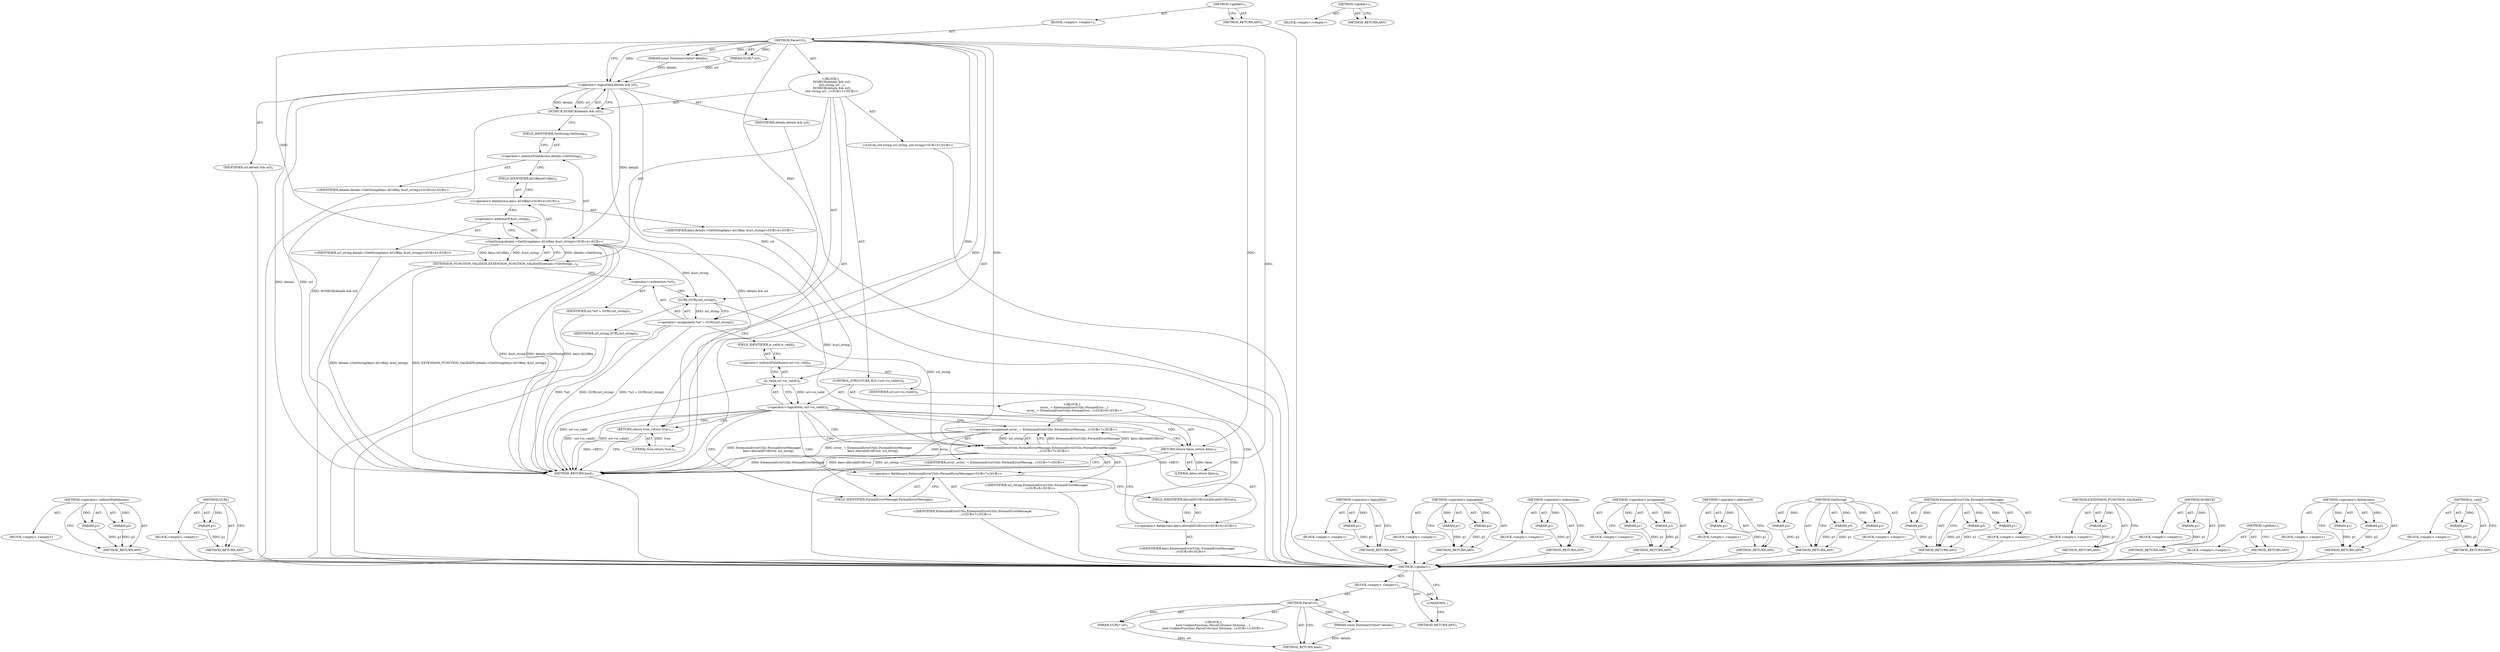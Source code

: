 digraph "&lt;global&gt;" {
vulnerable_97 [label=<(METHOD,&lt;operator&gt;.indirectFieldAccess)>];
vulnerable_98 [label=<(PARAM,p1)>];
vulnerable_99 [label=<(PARAM,p2)>];
vulnerable_100 [label=<(BLOCK,&lt;empty&gt;,&lt;empty&gt;)>];
vulnerable_101 [label=<(METHOD_RETURN,ANY)>];
vulnerable_120 [label=<(METHOD,GURL)>];
vulnerable_121 [label=<(PARAM,p1)>];
vulnerable_122 [label=<(BLOCK,&lt;empty&gt;,&lt;empty&gt;)>];
vulnerable_123 [label=<(METHOD_RETURN,ANY)>];
vulnerable_6 [label=<(METHOD,&lt;global&gt;)<SUB>1</SUB>>];
vulnerable_7 [label=<(BLOCK,&lt;empty&gt;,&lt;empty&gt;)<SUB>1</SUB>>];
vulnerable_8 [label=<(METHOD,ParseUrl)<SUB>1</SUB>>];
vulnerable_9 [label=<(PARAM,const DictionaryValue* details)<SUB>1</SUB>>];
vulnerable_10 [label=<(PARAM,GURL* url)<SUB>1</SUB>>];
vulnerable_11 [label="<(BLOCK,{
   DCHECK(details &amp;&amp; url);
   std::string url...,{
   DCHECK(details &amp;&amp; url);
   std::string url...)<SUB>1</SUB>>"];
vulnerable_12 [label=<(DCHECK,DCHECK(details &amp;&amp; url))<SUB>2</SUB>>];
vulnerable_13 [label=<(&lt;operator&gt;.logicalAnd,details &amp;&amp; url)<SUB>2</SUB>>];
vulnerable_14 [label=<(IDENTIFIER,details,details &amp;&amp; url)<SUB>2</SUB>>];
vulnerable_15 [label=<(IDENTIFIER,url,details &amp;&amp; url)<SUB>2</SUB>>];
vulnerable_16 [label="<(LOCAL,std.string url_string: std.string)<SUB>3</SUB>>"];
vulnerable_17 [label=<(EXTENSION_FUNCTION_VALIDATE,EXTENSION_FUNCTION_VALIDATE(details-&gt;GetString(...)<SUB>4</SUB>>];
vulnerable_18 [label="<(GetString,details-&gt;GetString(keys::kUrlKey, &amp;url_string))<SUB>4</SUB>>"];
vulnerable_19 [label=<(&lt;operator&gt;.indirectFieldAccess,details-&gt;GetString)<SUB>4</SUB>>];
vulnerable_20 [label="<(IDENTIFIER,details,details-&gt;GetString(keys::kUrlKey, &amp;url_string))<SUB>4</SUB>>"];
vulnerable_21 [label=<(FIELD_IDENTIFIER,GetString,GetString)<SUB>4</SUB>>];
vulnerable_22 [label="<(&lt;operator&gt;.fieldAccess,keys::kUrlKey)<SUB>4</SUB>>"];
vulnerable_23 [label="<(IDENTIFIER,keys,details-&gt;GetString(keys::kUrlKey, &amp;url_string))<SUB>4</SUB>>"];
vulnerable_24 [label=<(FIELD_IDENTIFIER,kUrlKey,kUrlKey)<SUB>4</SUB>>];
vulnerable_25 [label=<(&lt;operator&gt;.addressOf,&amp;url_string)<SUB>4</SUB>>];
vulnerable_26 [label="<(IDENTIFIER,url_string,details-&gt;GetString(keys::kUrlKey, &amp;url_string))<SUB>4</SUB>>"];
vulnerable_27 [label=<(&lt;operator&gt;.assignment,*url = GURL(url_string))<SUB>5</SUB>>];
vulnerable_28 [label=<(&lt;operator&gt;.indirection,*url)<SUB>5</SUB>>];
vulnerable_29 [label=<(IDENTIFIER,url,*url = GURL(url_string))<SUB>5</SUB>>];
vulnerable_30 [label=<(GURL,GURL(url_string))<SUB>5</SUB>>];
vulnerable_31 [label=<(IDENTIFIER,url_string,GURL(url_string))<SUB>5</SUB>>];
vulnerable_32 [label=<(CONTROL_STRUCTURE,IF,if (!url-&gt;is_valid()))<SUB>6</SUB>>];
vulnerable_33 [label=<(&lt;operator&gt;.logicalNot,!url-&gt;is_valid())<SUB>6</SUB>>];
vulnerable_34 [label=<(is_valid,url-&gt;is_valid())<SUB>6</SUB>>];
vulnerable_35 [label=<(&lt;operator&gt;.indirectFieldAccess,url-&gt;is_valid)<SUB>6</SUB>>];
vulnerable_36 [label=<(IDENTIFIER,url,url-&gt;is_valid())<SUB>6</SUB>>];
vulnerable_37 [label=<(FIELD_IDENTIFIER,is_valid,is_valid)<SUB>6</SUB>>];
vulnerable_38 [label="<(BLOCK,{
     error_ = ExtensionErrorUtils::FormatErro...,{
     error_ = ExtensionErrorUtils::FormatErro...)<SUB>6</SUB>>"];
vulnerable_39 [label="<(&lt;operator&gt;.assignment,error_ = ExtensionErrorUtils::FormatErrorMessag...)<SUB>7</SUB>>"];
vulnerable_40 [label="<(IDENTIFIER,error_,error_ = ExtensionErrorUtils::FormatErrorMessag...)<SUB>7</SUB>>"];
vulnerable_41 [label="<(ExtensionErrorUtils.FormatErrorMessage,ExtensionErrorUtils::FormatErrorMessage(
      ...)<SUB>7</SUB>>"];
vulnerable_42 [label="<(&lt;operator&gt;.fieldAccess,ExtensionErrorUtils::FormatErrorMessage)<SUB>7</SUB>>"];
vulnerable_43 [label="<(IDENTIFIER,ExtensionErrorUtils,ExtensionErrorUtils::FormatErrorMessage(
      ...)<SUB>7</SUB>>"];
vulnerable_44 [label=<(FIELD_IDENTIFIER,FormatErrorMessage,FormatErrorMessage)<SUB>7</SUB>>];
vulnerable_45 [label="<(&lt;operator&gt;.fieldAccess,keys::kInvalidUrlError)<SUB>8</SUB>>"];
vulnerable_46 [label="<(IDENTIFIER,keys,ExtensionErrorUtils::FormatErrorMessage(
      ...)<SUB>8</SUB>>"];
vulnerable_47 [label=<(FIELD_IDENTIFIER,kInvalidUrlError,kInvalidUrlError)<SUB>8</SUB>>];
vulnerable_48 [label="<(IDENTIFIER,url_string,ExtensionErrorUtils::FormatErrorMessage(
      ...)<SUB>8</SUB>>"];
vulnerable_49 [label=<(RETURN,return false;,return false;)<SUB>9</SUB>>];
vulnerable_50 [label=<(LITERAL,false,return false;)<SUB>9</SUB>>];
vulnerable_51 [label=<(RETURN,return true;,return true;)<SUB>11</SUB>>];
vulnerable_52 [label=<(LITERAL,true,return true;)<SUB>11</SUB>>];
vulnerable_53 [label=<(METHOD_RETURN,bool)<SUB>1</SUB>>];
vulnerable_55 [label=<(METHOD_RETURN,ANY)<SUB>1</SUB>>];
vulnerable_124 [label=<(METHOD,&lt;operator&gt;.logicalNot)>];
vulnerable_125 [label=<(PARAM,p1)>];
vulnerable_126 [label=<(BLOCK,&lt;empty&gt;,&lt;empty&gt;)>];
vulnerable_127 [label=<(METHOD_RETURN,ANY)>];
vulnerable_82 [label=<(METHOD,&lt;operator&gt;.logicalAnd)>];
vulnerable_83 [label=<(PARAM,p1)>];
vulnerable_84 [label=<(PARAM,p2)>];
vulnerable_85 [label=<(BLOCK,&lt;empty&gt;,&lt;empty&gt;)>];
vulnerable_86 [label=<(METHOD_RETURN,ANY)>];
vulnerable_116 [label=<(METHOD,&lt;operator&gt;.indirection)>];
vulnerable_117 [label=<(PARAM,p1)>];
vulnerable_118 [label=<(BLOCK,&lt;empty&gt;,&lt;empty&gt;)>];
vulnerable_119 [label=<(METHOD_RETURN,ANY)>];
vulnerable_111 [label=<(METHOD,&lt;operator&gt;.assignment)>];
vulnerable_112 [label=<(PARAM,p1)>];
vulnerable_113 [label=<(PARAM,p2)>];
vulnerable_114 [label=<(BLOCK,&lt;empty&gt;,&lt;empty&gt;)>];
vulnerable_115 [label=<(METHOD_RETURN,ANY)>];
vulnerable_107 [label=<(METHOD,&lt;operator&gt;.addressOf)>];
vulnerable_108 [label=<(PARAM,p1)>];
vulnerable_109 [label=<(BLOCK,&lt;empty&gt;,&lt;empty&gt;)>];
vulnerable_110 [label=<(METHOD_RETURN,ANY)>];
vulnerable_91 [label=<(METHOD,GetString)>];
vulnerable_92 [label=<(PARAM,p1)>];
vulnerable_93 [label=<(PARAM,p2)>];
vulnerable_94 [label=<(PARAM,p3)>];
vulnerable_95 [label=<(BLOCK,&lt;empty&gt;,&lt;empty&gt;)>];
vulnerable_96 [label=<(METHOD_RETURN,ANY)>];
vulnerable_132 [label=<(METHOD,ExtensionErrorUtils.FormatErrorMessage)>];
vulnerable_133 [label=<(PARAM,p1)>];
vulnerable_134 [label=<(PARAM,p2)>];
vulnerable_135 [label=<(PARAM,p3)>];
vulnerable_136 [label=<(BLOCK,&lt;empty&gt;,&lt;empty&gt;)>];
vulnerable_137 [label=<(METHOD_RETURN,ANY)>];
vulnerable_87 [label=<(METHOD,EXTENSION_FUNCTION_VALIDATE)>];
vulnerable_88 [label=<(PARAM,p1)>];
vulnerable_89 [label=<(BLOCK,&lt;empty&gt;,&lt;empty&gt;)>];
vulnerable_90 [label=<(METHOD_RETURN,ANY)>];
vulnerable_78 [label=<(METHOD,DCHECK)>];
vulnerable_79 [label=<(PARAM,p1)>];
vulnerable_80 [label=<(BLOCK,&lt;empty&gt;,&lt;empty&gt;)>];
vulnerable_81 [label=<(METHOD_RETURN,ANY)>];
vulnerable_72 [label=<(METHOD,&lt;global&gt;)<SUB>1</SUB>>];
vulnerable_73 [label=<(BLOCK,&lt;empty&gt;,&lt;empty&gt;)>];
vulnerable_74 [label=<(METHOD_RETURN,ANY)>];
vulnerable_102 [label=<(METHOD,&lt;operator&gt;.fieldAccess)>];
vulnerable_103 [label=<(PARAM,p1)>];
vulnerable_104 [label=<(PARAM,p2)>];
vulnerable_105 [label=<(BLOCK,&lt;empty&gt;,&lt;empty&gt;)>];
vulnerable_106 [label=<(METHOD_RETURN,ANY)>];
vulnerable_128 [label=<(METHOD,is_valid)>];
vulnerable_129 [label=<(PARAM,p1)>];
vulnerable_130 [label=<(BLOCK,&lt;empty&gt;,&lt;empty&gt;)>];
vulnerable_131 [label=<(METHOD_RETURN,ANY)>];
fixed_6 [label=<(METHOD,&lt;global&gt;)<SUB>1</SUB>>];
fixed_7 [label=<(BLOCK,&lt;empty&gt;,&lt;empty&gt;)<SUB>1</SUB>>];
fixed_8 [label=<(METHOD,ParseUrl)<SUB>1</SUB>>];
fixed_9 [label=<(PARAM,const DictionaryValue* details)<SUB>1</SUB>>];
fixed_10 [label=<(PARAM,GURL* url)<SUB>1</SUB>>];
fixed_11 [label="<(BLOCK,{
bool CookiesFunction::ParseUrl(const Dictiona...,{
bool CookiesFunction::ParseUrl(const Dictiona...)<SUB>1</SUB>>"];
fixed_12 [label=<(METHOD_RETURN,bool)<SUB>1</SUB>>];
fixed_14 [label=<(UNKNOWN,,)>];
fixed_15 [label=<(METHOD_RETURN,ANY)<SUB>1</SUB>>];
fixed_28 [label=<(METHOD,&lt;global&gt;)<SUB>1</SUB>>];
fixed_29 [label=<(BLOCK,&lt;empty&gt;,&lt;empty&gt;)>];
fixed_30 [label=<(METHOD_RETURN,ANY)>];
vulnerable_97 -> vulnerable_98  [key=0, label="AST: "];
vulnerable_97 -> vulnerable_98  [key=1, label="DDG: "];
vulnerable_97 -> vulnerable_100  [key=0, label="AST: "];
vulnerable_97 -> vulnerable_99  [key=0, label="AST: "];
vulnerable_97 -> vulnerable_99  [key=1, label="DDG: "];
vulnerable_97 -> vulnerable_101  [key=0, label="AST: "];
vulnerable_97 -> vulnerable_101  [key=1, label="CFG: "];
vulnerable_98 -> vulnerable_101  [key=0, label="DDG: p1"];
vulnerable_99 -> vulnerable_101  [key=0, label="DDG: p2"];
vulnerable_100 -> fixed_6  [key=0];
vulnerable_101 -> fixed_6  [key=0];
vulnerable_120 -> vulnerable_121  [key=0, label="AST: "];
vulnerable_120 -> vulnerable_121  [key=1, label="DDG: "];
vulnerable_120 -> vulnerable_122  [key=0, label="AST: "];
vulnerable_120 -> vulnerable_123  [key=0, label="AST: "];
vulnerable_120 -> vulnerable_123  [key=1, label="CFG: "];
vulnerable_121 -> vulnerable_123  [key=0, label="DDG: p1"];
vulnerable_122 -> fixed_6  [key=0];
vulnerable_123 -> fixed_6  [key=0];
vulnerable_6 -> vulnerable_7  [key=0, label="AST: "];
vulnerable_6 -> vulnerable_55  [key=0, label="AST: "];
vulnerable_6 -> vulnerable_55  [key=1, label="CFG: "];
vulnerable_7 -> vulnerable_8  [key=0, label="AST: "];
vulnerable_8 -> vulnerable_9  [key=0, label="AST: "];
vulnerable_8 -> vulnerable_9  [key=1, label="DDG: "];
vulnerable_8 -> vulnerable_10  [key=0, label="AST: "];
vulnerable_8 -> vulnerable_10  [key=1, label="DDG: "];
vulnerable_8 -> vulnerable_11  [key=0, label="AST: "];
vulnerable_8 -> vulnerable_53  [key=0, label="AST: "];
vulnerable_8 -> vulnerable_13  [key=0, label="CFG: "];
vulnerable_8 -> vulnerable_13  [key=1, label="DDG: "];
vulnerable_8 -> vulnerable_51  [key=0, label="DDG: "];
vulnerable_8 -> vulnerable_52  [key=0, label="DDG: "];
vulnerable_8 -> vulnerable_18  [key=0, label="DDG: "];
vulnerable_8 -> vulnerable_30  [key=0, label="DDG: "];
vulnerable_8 -> vulnerable_49  [key=0, label="DDG: "];
vulnerable_8 -> vulnerable_50  [key=0, label="DDG: "];
vulnerable_8 -> vulnerable_41  [key=0, label="DDG: "];
vulnerable_9 -> vulnerable_13  [key=0, label="DDG: details"];
vulnerable_10 -> vulnerable_13  [key=0, label="DDG: url"];
vulnerable_11 -> vulnerable_12  [key=0, label="AST: "];
vulnerable_11 -> vulnerable_16  [key=0, label="AST: "];
vulnerable_11 -> vulnerable_17  [key=0, label="AST: "];
vulnerable_11 -> vulnerable_27  [key=0, label="AST: "];
vulnerable_11 -> vulnerable_32  [key=0, label="AST: "];
vulnerable_11 -> vulnerable_51  [key=0, label="AST: "];
vulnerable_12 -> vulnerable_13  [key=0, label="AST: "];
vulnerable_12 -> vulnerable_21  [key=0, label="CFG: "];
vulnerable_12 -> vulnerable_53  [key=0, label="DDG: details &amp;&amp; url"];
vulnerable_12 -> vulnerable_53  [key=1, label="DDG: DCHECK(details &amp;&amp; url)"];
vulnerable_13 -> vulnerable_14  [key=0, label="AST: "];
vulnerable_13 -> vulnerable_15  [key=0, label="AST: "];
vulnerable_13 -> vulnerable_12  [key=0, label="CFG: "];
vulnerable_13 -> vulnerable_12  [key=1, label="DDG: details"];
vulnerable_13 -> vulnerable_12  [key=2, label="DDG: url"];
vulnerable_13 -> vulnerable_53  [key=0, label="DDG: details"];
vulnerable_13 -> vulnerable_53  [key=1, label="DDG: url"];
vulnerable_13 -> vulnerable_18  [key=0, label="DDG: details"];
vulnerable_13 -> vulnerable_34  [key=0, label="DDG: url"];
vulnerable_14 -> fixed_6  [key=0];
vulnerable_15 -> fixed_6  [key=0];
vulnerable_16 -> fixed_6  [key=0];
vulnerable_17 -> vulnerable_18  [key=0, label="AST: "];
vulnerable_17 -> vulnerable_28  [key=0, label="CFG: "];
vulnerable_17 -> vulnerable_53  [key=0, label="DDG: details-&gt;GetString(keys::kUrlKey, &amp;url_string)"];
vulnerable_17 -> vulnerable_53  [key=1, label="DDG: EXTENSION_FUNCTION_VALIDATE(details-&gt;GetString(keys::kUrlKey, &amp;url_string))"];
vulnerable_18 -> vulnerable_19  [key=0, label="AST: "];
vulnerable_18 -> vulnerable_22  [key=0, label="AST: "];
vulnerable_18 -> vulnerable_25  [key=0, label="AST: "];
vulnerable_18 -> vulnerable_17  [key=0, label="CFG: "];
vulnerable_18 -> vulnerable_17  [key=1, label="DDG: details-&gt;GetString"];
vulnerable_18 -> vulnerable_17  [key=2, label="DDG: keys::kUrlKey"];
vulnerable_18 -> vulnerable_17  [key=3, label="DDG: &amp;url_string"];
vulnerable_18 -> vulnerable_53  [key=0, label="DDG: details-&gt;GetString"];
vulnerable_18 -> vulnerable_53  [key=1, label="DDG: keys::kUrlKey"];
vulnerable_18 -> vulnerable_53  [key=2, label="DDG: &amp;url_string"];
vulnerable_18 -> vulnerable_30  [key=0, label="DDG: &amp;url_string"];
vulnerable_18 -> vulnerable_41  [key=0, label="DDG: &amp;url_string"];
vulnerable_19 -> vulnerable_20  [key=0, label="AST: "];
vulnerable_19 -> vulnerable_21  [key=0, label="AST: "];
vulnerable_19 -> vulnerable_24  [key=0, label="CFG: "];
vulnerable_20 -> fixed_6  [key=0];
vulnerable_21 -> vulnerable_19  [key=0, label="CFG: "];
vulnerable_22 -> vulnerable_23  [key=0, label="AST: "];
vulnerable_22 -> vulnerable_24  [key=0, label="AST: "];
vulnerable_22 -> vulnerable_25  [key=0, label="CFG: "];
vulnerable_23 -> fixed_6  [key=0];
vulnerable_24 -> vulnerable_22  [key=0, label="CFG: "];
vulnerable_25 -> vulnerable_26  [key=0, label="AST: "];
vulnerable_25 -> vulnerable_18  [key=0, label="CFG: "];
vulnerable_26 -> fixed_6  [key=0];
vulnerable_27 -> vulnerable_28  [key=0, label="AST: "];
vulnerable_27 -> vulnerable_30  [key=0, label="AST: "];
vulnerable_27 -> vulnerable_37  [key=0, label="CFG: "];
vulnerable_27 -> vulnerable_53  [key=0, label="DDG: *url"];
vulnerable_27 -> vulnerable_53  [key=1, label="DDG: GURL(url_string)"];
vulnerable_27 -> vulnerable_53  [key=2, label="DDG: *url = GURL(url_string)"];
vulnerable_28 -> vulnerable_29  [key=0, label="AST: "];
vulnerable_28 -> vulnerable_30  [key=0, label="CFG: "];
vulnerable_29 -> fixed_6  [key=0];
vulnerable_30 -> vulnerable_31  [key=0, label="AST: "];
vulnerable_30 -> vulnerable_27  [key=0, label="CFG: "];
vulnerable_30 -> vulnerable_27  [key=1, label="DDG: url_string"];
vulnerable_30 -> vulnerable_41  [key=0, label="DDG: url_string"];
vulnerable_31 -> fixed_6  [key=0];
vulnerable_32 -> vulnerable_33  [key=0, label="AST: "];
vulnerable_32 -> vulnerable_38  [key=0, label="AST: "];
vulnerable_33 -> vulnerable_34  [key=0, label="AST: "];
vulnerable_33 -> vulnerable_44  [key=0, label="CFG: "];
vulnerable_33 -> vulnerable_44  [key=1, label="CDG: "];
vulnerable_33 -> vulnerable_51  [key=0, label="CFG: "];
vulnerable_33 -> vulnerable_51  [key=1, label="CDG: "];
vulnerable_33 -> vulnerable_53  [key=0, label="DDG: url-&gt;is_valid()"];
vulnerable_33 -> vulnerable_53  [key=1, label="DDG: !url-&gt;is_valid()"];
vulnerable_33 -> vulnerable_47  [key=0, label="CDG: "];
vulnerable_33 -> vulnerable_49  [key=0, label="CDG: "];
vulnerable_33 -> vulnerable_42  [key=0, label="CDG: "];
vulnerable_33 -> vulnerable_41  [key=0, label="CDG: "];
vulnerable_33 -> vulnerable_45  [key=0, label="CDG: "];
vulnerable_33 -> vulnerable_39  [key=0, label="CDG: "];
vulnerable_34 -> vulnerable_35  [key=0, label="AST: "];
vulnerable_34 -> vulnerable_33  [key=0, label="CFG: "];
vulnerable_34 -> vulnerable_33  [key=1, label="DDG: url-&gt;is_valid"];
vulnerable_34 -> vulnerable_53  [key=0, label="DDG: url-&gt;is_valid"];
vulnerable_35 -> vulnerable_36  [key=0, label="AST: "];
vulnerable_35 -> vulnerable_37  [key=0, label="AST: "];
vulnerable_35 -> vulnerable_34  [key=0, label="CFG: "];
vulnerable_36 -> fixed_6  [key=0];
vulnerable_37 -> vulnerable_35  [key=0, label="CFG: "];
vulnerable_38 -> vulnerable_39  [key=0, label="AST: "];
vulnerable_38 -> vulnerable_49  [key=0, label="AST: "];
vulnerable_39 -> vulnerable_40  [key=0, label="AST: "];
vulnerable_39 -> vulnerable_41  [key=0, label="AST: "];
vulnerable_39 -> vulnerable_49  [key=0, label="CFG: "];
vulnerable_39 -> vulnerable_53  [key=0, label="DDG: ExtensionErrorUtils::FormatErrorMessage(
         keys::kInvalidUrlError, url_string)"];
vulnerable_39 -> vulnerable_53  [key=1, label="DDG: error_ = ExtensionErrorUtils::FormatErrorMessage(
         keys::kInvalidUrlError, url_string)"];
vulnerable_39 -> vulnerable_53  [key=2, label="DDG: error_"];
vulnerable_40 -> fixed_6  [key=0];
vulnerable_41 -> vulnerable_42  [key=0, label="AST: "];
vulnerable_41 -> vulnerable_45  [key=0, label="AST: "];
vulnerable_41 -> vulnerable_48  [key=0, label="AST: "];
vulnerable_41 -> vulnerable_39  [key=0, label="CFG: "];
vulnerable_41 -> vulnerable_39  [key=1, label="DDG: ExtensionErrorUtils::FormatErrorMessage"];
vulnerable_41 -> vulnerable_39  [key=2, label="DDG: keys::kInvalidUrlError"];
vulnerable_41 -> vulnerable_39  [key=3, label="DDG: url_string"];
vulnerable_41 -> vulnerable_53  [key=0, label="DDG: ExtensionErrorUtils::FormatErrorMessage"];
vulnerable_41 -> vulnerable_53  [key=1, label="DDG: keys::kInvalidUrlError"];
vulnerable_41 -> vulnerable_53  [key=2, label="DDG: url_string"];
vulnerable_42 -> vulnerable_43  [key=0, label="AST: "];
vulnerable_42 -> vulnerable_44  [key=0, label="AST: "];
vulnerable_42 -> vulnerable_47  [key=0, label="CFG: "];
vulnerable_43 -> fixed_6  [key=0];
vulnerable_44 -> vulnerable_42  [key=0, label="CFG: "];
vulnerable_45 -> vulnerable_46  [key=0, label="AST: "];
vulnerable_45 -> vulnerable_47  [key=0, label="AST: "];
vulnerable_45 -> vulnerable_41  [key=0, label="CFG: "];
vulnerable_46 -> fixed_6  [key=0];
vulnerable_47 -> vulnerable_45  [key=0, label="CFG: "];
vulnerable_48 -> fixed_6  [key=0];
vulnerable_49 -> vulnerable_50  [key=0, label="AST: "];
vulnerable_49 -> vulnerable_53  [key=0, label="CFG: "];
vulnerable_49 -> vulnerable_53  [key=1, label="DDG: &lt;RET&gt;"];
vulnerable_50 -> vulnerable_49  [key=0, label="DDG: false"];
vulnerable_51 -> vulnerable_52  [key=0, label="AST: "];
vulnerable_51 -> vulnerable_53  [key=0, label="CFG: "];
vulnerable_51 -> vulnerable_53  [key=1, label="DDG: &lt;RET&gt;"];
vulnerable_52 -> vulnerable_51  [key=0, label="DDG: true"];
vulnerable_53 -> fixed_6  [key=0];
vulnerable_55 -> fixed_6  [key=0];
vulnerable_124 -> vulnerable_125  [key=0, label="AST: "];
vulnerable_124 -> vulnerable_125  [key=1, label="DDG: "];
vulnerable_124 -> vulnerable_126  [key=0, label="AST: "];
vulnerable_124 -> vulnerable_127  [key=0, label="AST: "];
vulnerable_124 -> vulnerable_127  [key=1, label="CFG: "];
vulnerable_125 -> vulnerable_127  [key=0, label="DDG: p1"];
vulnerable_126 -> fixed_6  [key=0];
vulnerable_127 -> fixed_6  [key=0];
vulnerable_82 -> vulnerable_83  [key=0, label="AST: "];
vulnerable_82 -> vulnerable_83  [key=1, label="DDG: "];
vulnerable_82 -> vulnerable_85  [key=0, label="AST: "];
vulnerable_82 -> vulnerable_84  [key=0, label="AST: "];
vulnerable_82 -> vulnerable_84  [key=1, label="DDG: "];
vulnerable_82 -> vulnerable_86  [key=0, label="AST: "];
vulnerable_82 -> vulnerable_86  [key=1, label="CFG: "];
vulnerable_83 -> vulnerable_86  [key=0, label="DDG: p1"];
vulnerable_84 -> vulnerable_86  [key=0, label="DDG: p2"];
vulnerable_85 -> fixed_6  [key=0];
vulnerable_86 -> fixed_6  [key=0];
vulnerable_116 -> vulnerable_117  [key=0, label="AST: "];
vulnerable_116 -> vulnerable_117  [key=1, label="DDG: "];
vulnerable_116 -> vulnerable_118  [key=0, label="AST: "];
vulnerable_116 -> vulnerable_119  [key=0, label="AST: "];
vulnerable_116 -> vulnerable_119  [key=1, label="CFG: "];
vulnerable_117 -> vulnerable_119  [key=0, label="DDG: p1"];
vulnerable_118 -> fixed_6  [key=0];
vulnerable_119 -> fixed_6  [key=0];
vulnerable_111 -> vulnerable_112  [key=0, label="AST: "];
vulnerable_111 -> vulnerable_112  [key=1, label="DDG: "];
vulnerable_111 -> vulnerable_114  [key=0, label="AST: "];
vulnerable_111 -> vulnerable_113  [key=0, label="AST: "];
vulnerable_111 -> vulnerable_113  [key=1, label="DDG: "];
vulnerable_111 -> vulnerable_115  [key=0, label="AST: "];
vulnerable_111 -> vulnerable_115  [key=1, label="CFG: "];
vulnerable_112 -> vulnerable_115  [key=0, label="DDG: p1"];
vulnerable_113 -> vulnerable_115  [key=0, label="DDG: p2"];
vulnerable_114 -> fixed_6  [key=0];
vulnerable_115 -> fixed_6  [key=0];
vulnerable_107 -> vulnerable_108  [key=0, label="AST: "];
vulnerable_107 -> vulnerable_108  [key=1, label="DDG: "];
vulnerable_107 -> vulnerable_109  [key=0, label="AST: "];
vulnerable_107 -> vulnerable_110  [key=0, label="AST: "];
vulnerable_107 -> vulnerable_110  [key=1, label="CFG: "];
vulnerable_108 -> vulnerable_110  [key=0, label="DDG: p1"];
vulnerable_109 -> fixed_6  [key=0];
vulnerable_110 -> fixed_6  [key=0];
vulnerable_91 -> vulnerable_92  [key=0, label="AST: "];
vulnerable_91 -> vulnerable_92  [key=1, label="DDG: "];
vulnerable_91 -> vulnerable_95  [key=0, label="AST: "];
vulnerable_91 -> vulnerable_93  [key=0, label="AST: "];
vulnerable_91 -> vulnerable_93  [key=1, label="DDG: "];
vulnerable_91 -> vulnerable_96  [key=0, label="AST: "];
vulnerable_91 -> vulnerable_96  [key=1, label="CFG: "];
vulnerable_91 -> vulnerable_94  [key=0, label="AST: "];
vulnerable_91 -> vulnerable_94  [key=1, label="DDG: "];
vulnerable_92 -> vulnerable_96  [key=0, label="DDG: p1"];
vulnerable_93 -> vulnerable_96  [key=0, label="DDG: p2"];
vulnerable_94 -> vulnerable_96  [key=0, label="DDG: p3"];
vulnerable_95 -> fixed_6  [key=0];
vulnerable_96 -> fixed_6  [key=0];
vulnerable_132 -> vulnerable_133  [key=0, label="AST: "];
vulnerable_132 -> vulnerable_133  [key=1, label="DDG: "];
vulnerable_132 -> vulnerable_136  [key=0, label="AST: "];
vulnerable_132 -> vulnerable_134  [key=0, label="AST: "];
vulnerable_132 -> vulnerable_134  [key=1, label="DDG: "];
vulnerable_132 -> vulnerable_137  [key=0, label="AST: "];
vulnerable_132 -> vulnerable_137  [key=1, label="CFG: "];
vulnerable_132 -> vulnerable_135  [key=0, label="AST: "];
vulnerable_132 -> vulnerable_135  [key=1, label="DDG: "];
vulnerable_133 -> vulnerable_137  [key=0, label="DDG: p1"];
vulnerable_134 -> vulnerable_137  [key=0, label="DDG: p2"];
vulnerable_135 -> vulnerable_137  [key=0, label="DDG: p3"];
vulnerable_136 -> fixed_6  [key=0];
vulnerable_137 -> fixed_6  [key=0];
vulnerable_87 -> vulnerable_88  [key=0, label="AST: "];
vulnerable_87 -> vulnerable_88  [key=1, label="DDG: "];
vulnerable_87 -> vulnerable_89  [key=0, label="AST: "];
vulnerable_87 -> vulnerable_90  [key=0, label="AST: "];
vulnerable_87 -> vulnerable_90  [key=1, label="CFG: "];
vulnerable_88 -> vulnerable_90  [key=0, label="DDG: p1"];
vulnerable_89 -> fixed_6  [key=0];
vulnerable_90 -> fixed_6  [key=0];
vulnerable_78 -> vulnerable_79  [key=0, label="AST: "];
vulnerable_78 -> vulnerable_79  [key=1, label="DDG: "];
vulnerable_78 -> vulnerable_80  [key=0, label="AST: "];
vulnerable_78 -> vulnerable_81  [key=0, label="AST: "];
vulnerable_78 -> vulnerable_81  [key=1, label="CFG: "];
vulnerable_79 -> vulnerable_81  [key=0, label="DDG: p1"];
vulnerable_80 -> fixed_6  [key=0];
vulnerable_81 -> fixed_6  [key=0];
vulnerable_72 -> vulnerable_73  [key=0, label="AST: "];
vulnerable_72 -> vulnerable_74  [key=0, label="AST: "];
vulnerable_72 -> vulnerable_74  [key=1, label="CFG: "];
vulnerable_73 -> fixed_6  [key=0];
vulnerable_74 -> fixed_6  [key=0];
vulnerable_102 -> vulnerable_103  [key=0, label="AST: "];
vulnerable_102 -> vulnerable_103  [key=1, label="DDG: "];
vulnerable_102 -> vulnerable_105  [key=0, label="AST: "];
vulnerable_102 -> vulnerable_104  [key=0, label="AST: "];
vulnerable_102 -> vulnerable_104  [key=1, label="DDG: "];
vulnerable_102 -> vulnerable_106  [key=0, label="AST: "];
vulnerable_102 -> vulnerable_106  [key=1, label="CFG: "];
vulnerable_103 -> vulnerable_106  [key=0, label="DDG: p1"];
vulnerable_104 -> vulnerable_106  [key=0, label="DDG: p2"];
vulnerable_105 -> fixed_6  [key=0];
vulnerable_106 -> fixed_6  [key=0];
vulnerable_128 -> vulnerable_129  [key=0, label="AST: "];
vulnerable_128 -> vulnerable_129  [key=1, label="DDG: "];
vulnerable_128 -> vulnerable_130  [key=0, label="AST: "];
vulnerable_128 -> vulnerable_131  [key=0, label="AST: "];
vulnerable_128 -> vulnerable_131  [key=1, label="CFG: "];
vulnerable_129 -> vulnerable_131  [key=0, label="DDG: p1"];
vulnerable_130 -> fixed_6  [key=0];
vulnerable_131 -> fixed_6  [key=0];
fixed_6 -> fixed_7  [key=0, label="AST: "];
fixed_6 -> fixed_15  [key=0, label="AST: "];
fixed_6 -> fixed_14  [key=0, label="CFG: "];
fixed_7 -> fixed_8  [key=0, label="AST: "];
fixed_7 -> fixed_14  [key=0, label="AST: "];
fixed_8 -> fixed_9  [key=0, label="AST: "];
fixed_8 -> fixed_9  [key=1, label="DDG: "];
fixed_8 -> fixed_10  [key=0, label="AST: "];
fixed_8 -> fixed_10  [key=1, label="DDG: "];
fixed_8 -> fixed_11  [key=0, label="AST: "];
fixed_8 -> fixed_12  [key=0, label="AST: "];
fixed_8 -> fixed_12  [key=1, label="CFG: "];
fixed_9 -> fixed_12  [key=0, label="DDG: details"];
fixed_10 -> fixed_12  [key=0, label="DDG: url"];
fixed_14 -> fixed_15  [key=0, label="CFG: "];
fixed_28 -> fixed_29  [key=0, label="AST: "];
fixed_28 -> fixed_30  [key=0, label="AST: "];
fixed_28 -> fixed_30  [key=1, label="CFG: "];
}
